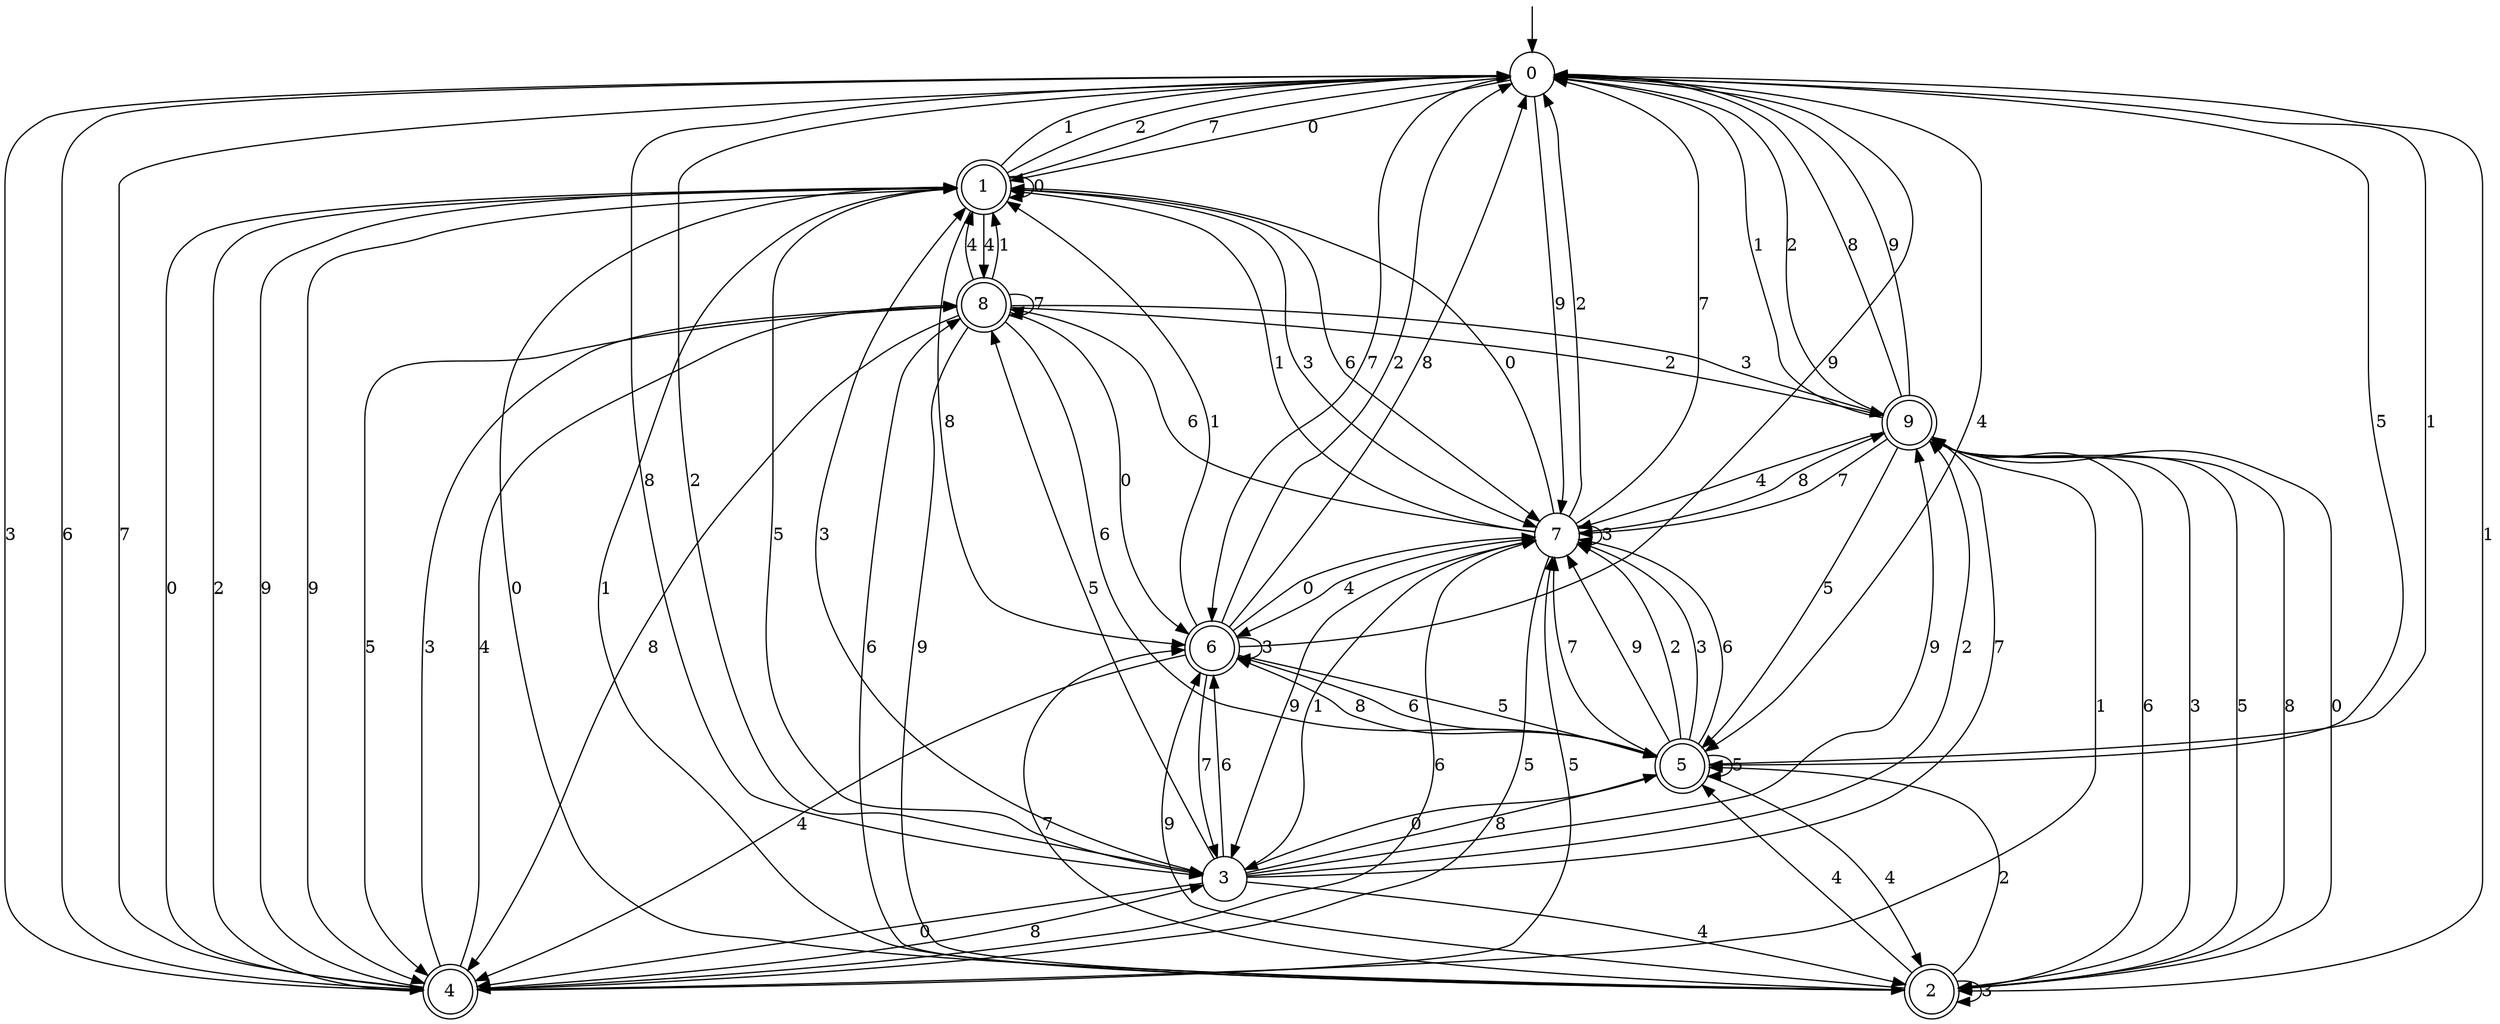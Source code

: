 digraph g {

	s0 [shape="circle" label="0"];
	s1 [shape="doublecircle" label="1"];
	s2 [shape="doublecircle" label="2"];
	s3 [shape="circle" label="3"];
	s4 [shape="doublecircle" label="4"];
	s5 [shape="doublecircle" label="5"];
	s6 [shape="doublecircle" label="6"];
	s7 [shape="circle" label="7"];
	s8 [shape="doublecircle" label="8"];
	s9 [shape="doublecircle" label="9"];
	s0 -> s1 [label="0"];
	s0 -> s2 [label="1"];
	s0 -> s3 [label="2"];
	s0 -> s4 [label="3"];
	s0 -> s5 [label="4"];
	s0 -> s5 [label="5"];
	s0 -> s4 [label="6"];
	s0 -> s6 [label="7"];
	s0 -> s3 [label="8"];
	s0 -> s7 [label="9"];
	s1 -> s1 [label="0"];
	s1 -> s0 [label="1"];
	s1 -> s0 [label="2"];
	s1 -> s7 [label="3"];
	s1 -> s8 [label="4"];
	s1 -> s3 [label="5"];
	s1 -> s7 [label="6"];
	s1 -> s0 [label="7"];
	s1 -> s6 [label="8"];
	s1 -> s4 [label="9"];
	s2 -> s1 [label="0"];
	s2 -> s1 [label="1"];
	s2 -> s5 [label="2"];
	s2 -> s2 [label="3"];
	s2 -> s5 [label="4"];
	s2 -> s9 [label="5"];
	s2 -> s8 [label="6"];
	s2 -> s6 [label="7"];
	s2 -> s9 [label="8"];
	s2 -> s6 [label="9"];
	s3 -> s4 [label="0"];
	s3 -> s7 [label="1"];
	s3 -> s9 [label="2"];
	s3 -> s1 [label="3"];
	s3 -> s2 [label="4"];
	s3 -> s8 [label="5"];
	s3 -> s6 [label="6"];
	s3 -> s9 [label="7"];
	s3 -> s5 [label="8"];
	s3 -> s9 [label="9"];
	s4 -> s1 [label="0"];
	s4 -> s9 [label="1"];
	s4 -> s1 [label="2"];
	s4 -> s8 [label="3"];
	s4 -> s8 [label="4"];
	s4 -> s7 [label="5"];
	s4 -> s7 [label="6"];
	s4 -> s0 [label="7"];
	s4 -> s3 [label="8"];
	s4 -> s1 [label="9"];
	s5 -> s3 [label="0"];
	s5 -> s0 [label="1"];
	s5 -> s7 [label="2"];
	s5 -> s7 [label="3"];
	s5 -> s2 [label="4"];
	s5 -> s5 [label="5"];
	s5 -> s7 [label="6"];
	s5 -> s7 [label="7"];
	s5 -> s6 [label="8"];
	s5 -> s7 [label="9"];
	s6 -> s7 [label="0"];
	s6 -> s1 [label="1"];
	s6 -> s0 [label="2"];
	s6 -> s6 [label="3"];
	s6 -> s4 [label="4"];
	s6 -> s5 [label="5"];
	s6 -> s5 [label="6"];
	s6 -> s3 [label="7"];
	s6 -> s0 [label="8"];
	s6 -> s0 [label="9"];
	s7 -> s1 [label="0"];
	s7 -> s1 [label="1"];
	s7 -> s0 [label="2"];
	s7 -> s7 [label="3"];
	s7 -> s6 [label="4"];
	s7 -> s4 [label="5"];
	s7 -> s8 [label="6"];
	s7 -> s0 [label="7"];
	s7 -> s9 [label="8"];
	s7 -> s3 [label="9"];
	s8 -> s6 [label="0"];
	s8 -> s1 [label="1"];
	s8 -> s9 [label="2"];
	s8 -> s9 [label="3"];
	s8 -> s1 [label="4"];
	s8 -> s4 [label="5"];
	s8 -> s5 [label="6"];
	s8 -> s8 [label="7"];
	s8 -> s4 [label="8"];
	s8 -> s2 [label="9"];
	s9 -> s2 [label="0"];
	s9 -> s0 [label="1"];
	s9 -> s0 [label="2"];
	s9 -> s2 [label="3"];
	s9 -> s7 [label="4"];
	s9 -> s5 [label="5"];
	s9 -> s2 [label="6"];
	s9 -> s7 [label="7"];
	s9 -> s0 [label="8"];
	s9 -> s0 [label="9"];

__start0 [label="" shape="none" width="0" height="0"];
__start0 -> s0;

}
